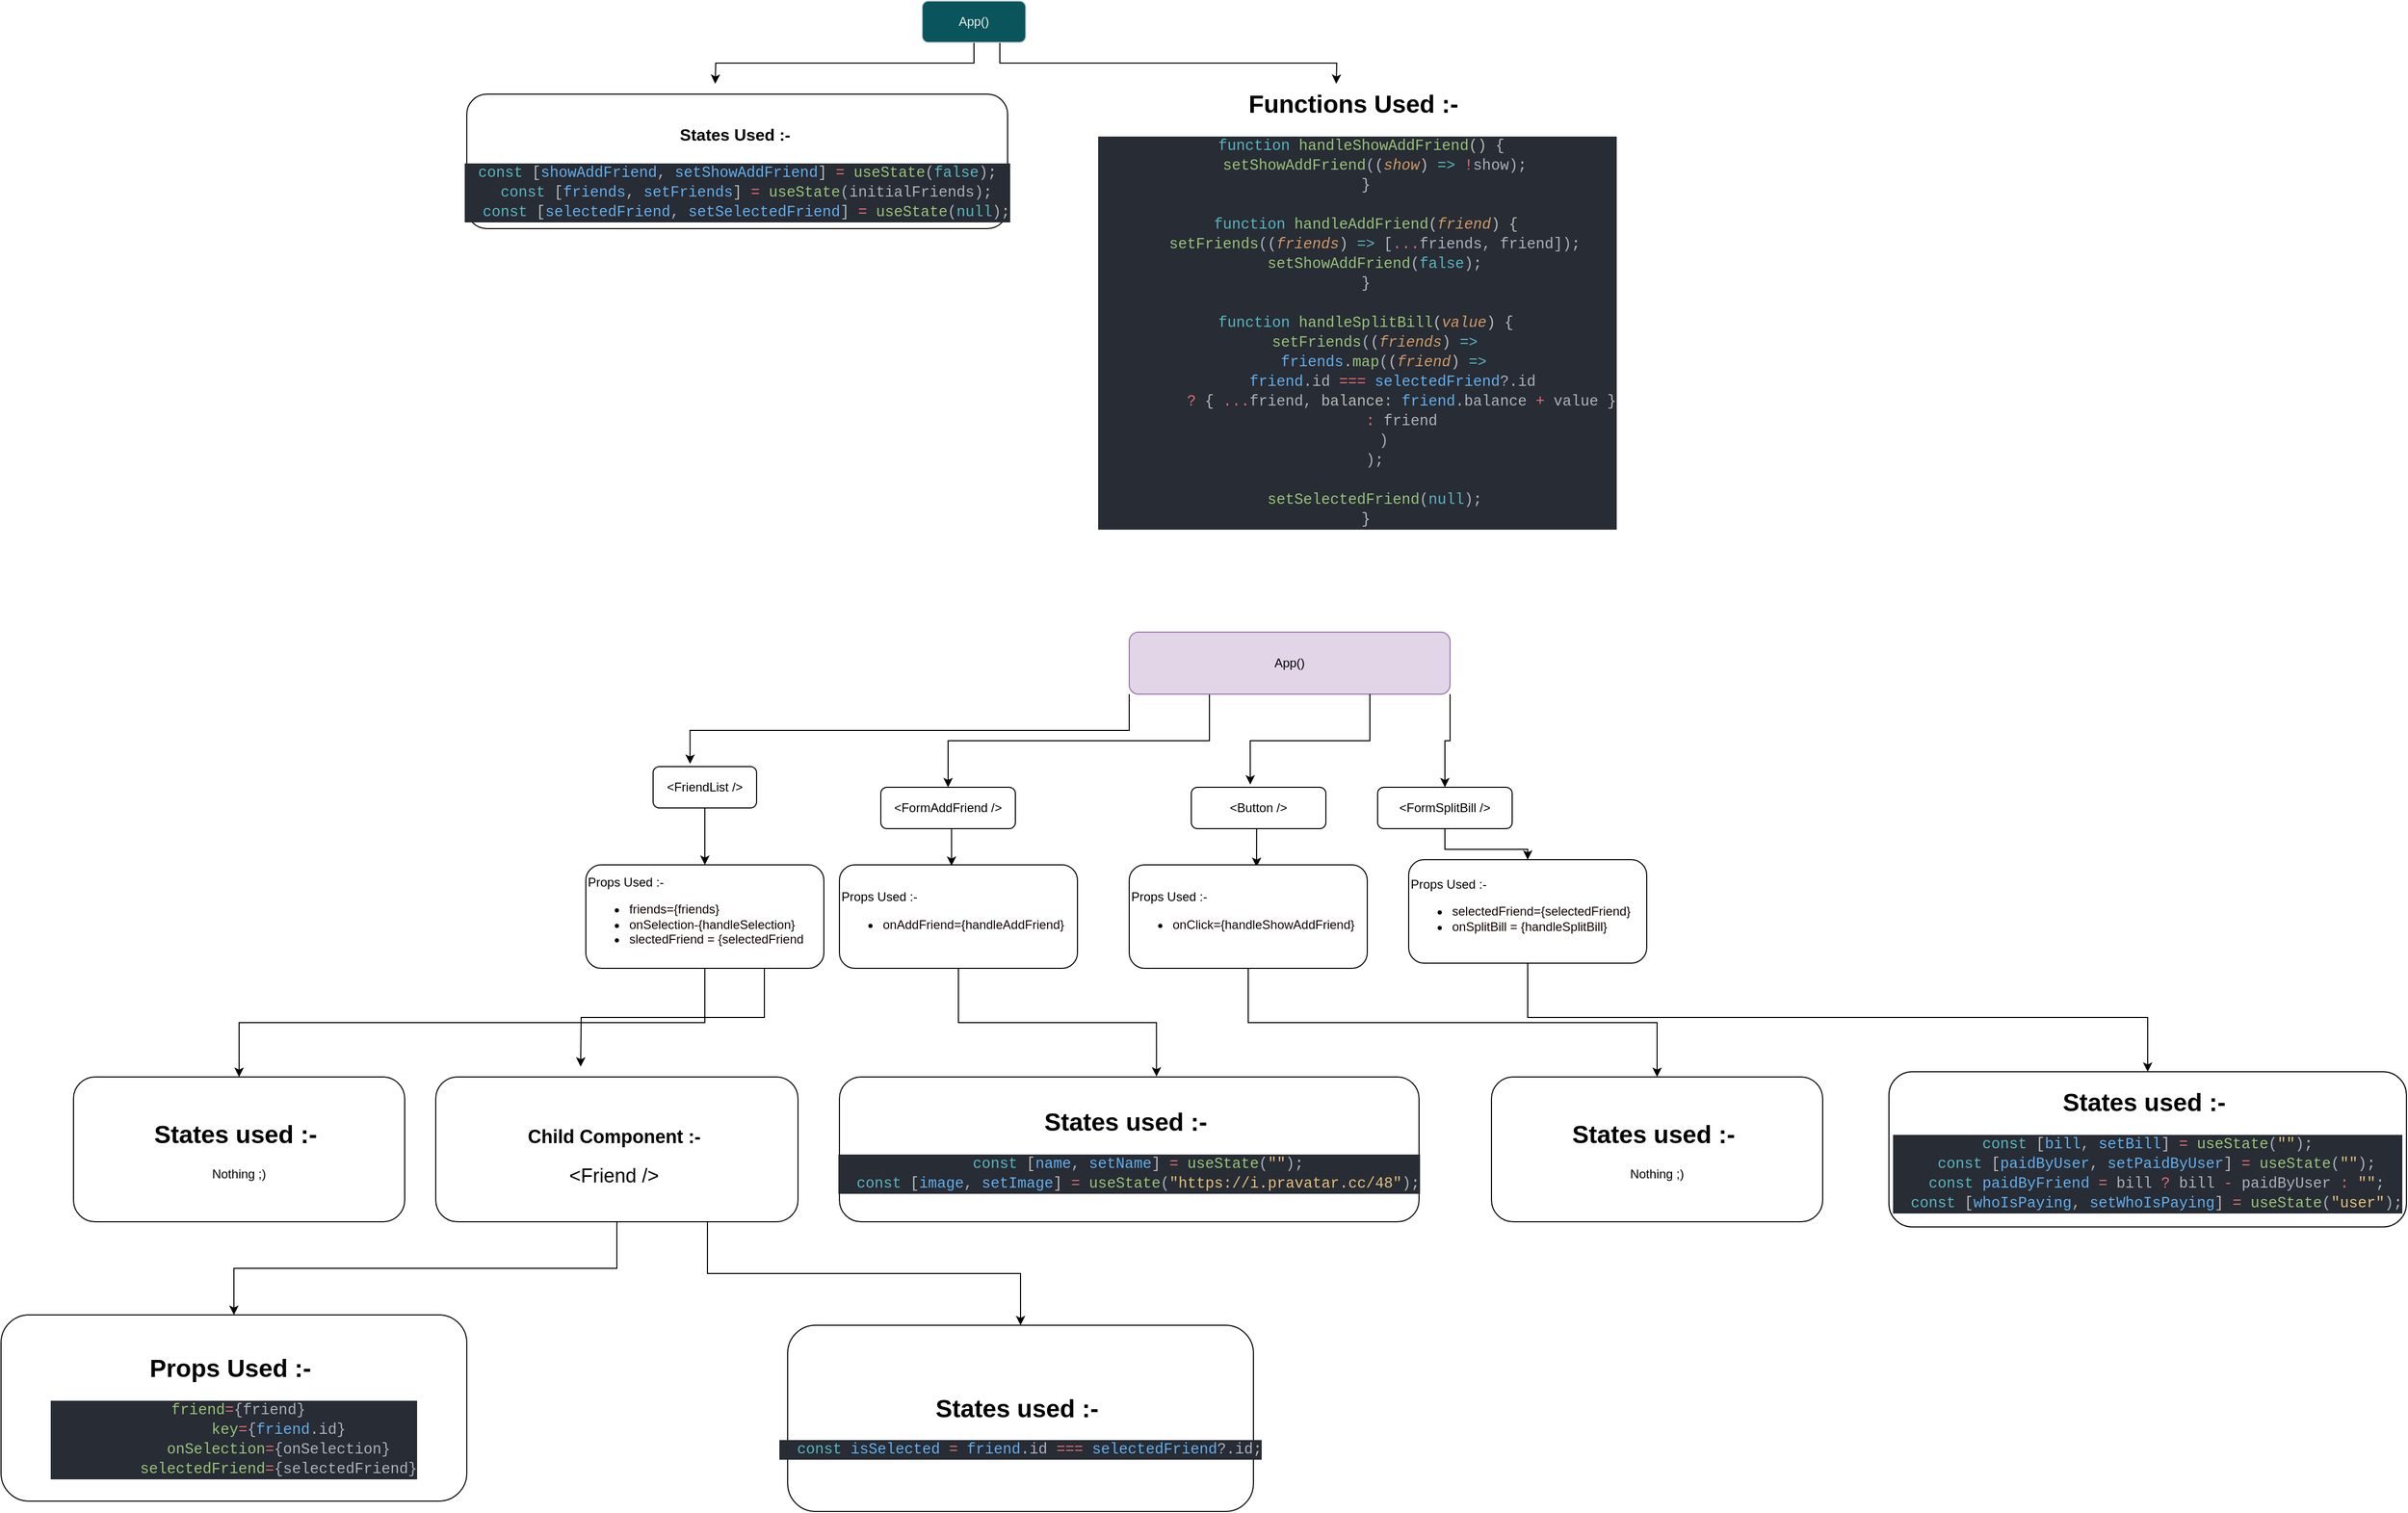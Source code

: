 <mxfile version="24.2.3" type="github">
  <diagram id="C5RBs43oDa-KdzZeNtuy" name="Page-1">
    <mxGraphModel dx="3073" dy="2503" grid="1" gridSize="10" guides="1" tooltips="1" connect="1" arrows="1" fold="1" page="1" pageScale="1" pageWidth="827" pageHeight="1169" background="none" math="0" shadow="0">
      <root>
        <mxCell id="WIyWlLk6GJQsqaUBKTNV-0" />
        <mxCell id="WIyWlLk6GJQsqaUBKTNV-1" parent="WIyWlLk6GJQsqaUBKTNV-0" />
        <mxCell id="xIwj9q6JZ-F3hwhgHABG-7" style="edgeStyle=orthogonalEdgeStyle;rounded=0;orthogonalLoop=1;jettySize=auto;html=1;exitX=0.5;exitY=1;exitDx=0;exitDy=0;" edge="1" parent="WIyWlLk6GJQsqaUBKTNV-1" source="WIyWlLk6GJQsqaUBKTNV-3">
          <mxGeometry relative="1" as="geometry">
            <mxPoint x="20.0" y="-270.0" as="targetPoint" />
          </mxGeometry>
        </mxCell>
        <mxCell id="xIwj9q6JZ-F3hwhgHABG-8" style="edgeStyle=orthogonalEdgeStyle;rounded=0;orthogonalLoop=1;jettySize=auto;html=1;exitX=0.75;exitY=1;exitDx=0;exitDy=0;" edge="1" parent="WIyWlLk6GJQsqaUBKTNV-1" source="WIyWlLk6GJQsqaUBKTNV-3">
          <mxGeometry relative="1" as="geometry">
            <mxPoint x="620" y="-270.0" as="targetPoint" />
          </mxGeometry>
        </mxCell>
        <mxCell id="WIyWlLk6GJQsqaUBKTNV-3" value="App()" style="rounded=1;whiteSpace=wrap;html=1;fontSize=12;glass=0;strokeWidth=1;shadow=0;labelBackgroundColor=none;fillColor=#09555B;strokeColor=#BAC8D3;fontColor=#EEEEEE;" parent="WIyWlLk6GJQsqaUBKTNV-1" vertex="1">
          <mxGeometry x="220" y="-350" width="100" height="40" as="geometry" />
        </mxCell>
        <mxCell id="xIwj9q6JZ-F3hwhgHABG-2" value="" style="edgeStyle=orthogonalEdgeStyle;rounded=0;orthogonalLoop=1;jettySize=auto;html=1;" edge="1" parent="WIyWlLk6GJQsqaUBKTNV-1" source="HDo8_8Wthwif_60VlXAR-14" target="xIwj9q6JZ-F3hwhgHABG-1">
          <mxGeometry relative="1" as="geometry" />
        </mxCell>
        <mxCell id="HDo8_8Wthwif_60VlXAR-14" value="&amp;lt;FriendList /&amp;gt;" style="rounded=1;whiteSpace=wrap;html=1;" vertex="1" parent="WIyWlLk6GJQsqaUBKTNV-1">
          <mxGeometry x="-40" y="390" width="100" height="40" as="geometry" />
        </mxCell>
        <mxCell id="HDo8_8Wthwif_60VlXAR-15" value="&amp;lt;FormAddFriend /&amp;gt;" style="rounded=1;whiteSpace=wrap;html=1;" vertex="1" parent="WIyWlLk6GJQsqaUBKTNV-1">
          <mxGeometry x="180" y="410" width="130" height="40" as="geometry" />
        </mxCell>
        <mxCell id="xIwj9q6JZ-F3hwhgHABG-14" style="edgeStyle=orthogonalEdgeStyle;rounded=0;orthogonalLoop=1;jettySize=auto;html=1;exitX=0.5;exitY=1;exitDx=0;exitDy=0;entryX=0.535;entryY=0.02;entryDx=0;entryDy=0;entryPerimeter=0;" edge="1" parent="WIyWlLk6GJQsqaUBKTNV-1" source="HDo8_8Wthwif_60VlXAR-16" target="xIwj9q6JZ-F3hwhgHABG-12">
          <mxGeometry relative="1" as="geometry">
            <mxPoint x="664.471" y="470" as="targetPoint" />
          </mxGeometry>
        </mxCell>
        <mxCell id="HDo8_8Wthwif_60VlXAR-16" value="&amp;lt;Button /&amp;gt;" style="rounded=1;whiteSpace=wrap;html=1;" vertex="1" parent="WIyWlLk6GJQsqaUBKTNV-1">
          <mxGeometry x="480" y="410" width="130" height="40" as="geometry" />
        </mxCell>
        <mxCell id="xIwj9q6JZ-F3hwhgHABG-16" value="" style="edgeStyle=orthogonalEdgeStyle;rounded=0;orthogonalLoop=1;jettySize=auto;html=1;" edge="1" parent="WIyWlLk6GJQsqaUBKTNV-1" source="xIwj9q6JZ-F3hwhgHABG-0" target="xIwj9q6JZ-F3hwhgHABG-15">
          <mxGeometry relative="1" as="geometry" />
        </mxCell>
        <mxCell id="xIwj9q6JZ-F3hwhgHABG-0" value="&amp;lt;FormSplitBill /&amp;gt;" style="rounded=1;whiteSpace=wrap;html=1;" vertex="1" parent="WIyWlLk6GJQsqaUBKTNV-1">
          <mxGeometry x="660" y="410" width="130" height="40" as="geometry" />
        </mxCell>
        <mxCell id="xIwj9q6JZ-F3hwhgHABG-29" style="edgeStyle=orthogonalEdgeStyle;rounded=0;orthogonalLoop=1;jettySize=auto;html=1;exitX=0.5;exitY=1;exitDx=0;exitDy=0;entryX=0.5;entryY=0;entryDx=0;entryDy=0;" edge="1" parent="WIyWlLk6GJQsqaUBKTNV-1" source="xIwj9q6JZ-F3hwhgHABG-1" target="xIwj9q6JZ-F3hwhgHABG-36">
          <mxGeometry relative="1" as="geometry">
            <mxPoint x="-350" y="630" as="targetPoint" />
          </mxGeometry>
        </mxCell>
        <mxCell id="xIwj9q6JZ-F3hwhgHABG-31" style="edgeStyle=orthogonalEdgeStyle;rounded=0;orthogonalLoop=1;jettySize=auto;html=1;exitX=0.75;exitY=1;exitDx=0;exitDy=0;" edge="1" parent="WIyWlLk6GJQsqaUBKTNV-1" source="xIwj9q6JZ-F3hwhgHABG-1">
          <mxGeometry relative="1" as="geometry">
            <mxPoint x="-110" y="680" as="targetPoint" />
          </mxGeometry>
        </mxCell>
        <mxCell id="xIwj9q6JZ-F3hwhgHABG-1" value="Props Used :-&amp;nbsp;&lt;div&gt;&lt;ul&gt;&lt;li&gt;&lt;div&gt;&lt;font color=&quot;#140505&quot;&gt;friends={friends}&lt;/font&gt;&lt;/div&gt;&lt;/li&gt;&lt;li&gt;&lt;div&gt;&lt;font color=&quot;#140505&quot;&gt;onSelection-{handleSelection}&lt;/font&gt;&lt;/div&gt;&lt;/li&gt;&lt;li&gt;&lt;div&gt;&lt;font color=&quot;#140505&quot;&gt;slectedFriend = {selectedFriend&lt;/font&gt;&lt;/div&gt;&lt;/li&gt;&lt;/ul&gt;&lt;/div&gt;" style="whiteSpace=wrap;html=1;rounded=1;align=left;" vertex="1" parent="WIyWlLk6GJQsqaUBKTNV-1">
          <mxGeometry x="-105" y="485" width="230" height="100" as="geometry" />
        </mxCell>
        <mxCell id="xIwj9q6JZ-F3hwhgHABG-4" value="&lt;h1&gt;&lt;/h1&gt;&lt;h1&gt;&lt;span style=&quot;font-size: 16px;&quot;&gt;States Used :-&amp;nbsp;&lt;/span&gt;&lt;/h1&gt;&lt;div&gt;&lt;div style=&quot;color: #bbbbbb;background-color: #282c34;font-family: Consolas, &#39;Courier New&#39;, monospace;font-weight: normal;font-size: 14.4px;line-height: 19px;white-space: pre;&quot;&gt;&lt;div&gt;&lt;span style=&quot;color: #56b6c2;&quot;&gt;const&lt;/span&gt; [&lt;span style=&quot;color: #61afef;&quot;&gt;showAddFriend&lt;/span&gt;&lt;span style=&quot;color: #abb2bf;&quot;&gt;,&lt;/span&gt; &lt;span style=&quot;color: #61afef;&quot;&gt;setShowAddFriend&lt;/span&gt;] &lt;span style=&quot;color: #e06c75;&quot;&gt;=&lt;/span&gt; &lt;span style=&quot;color: #98c379;&quot;&gt;useState&lt;/span&gt;&lt;span style=&quot;color: #abb2bf;&quot;&gt;(&lt;/span&gt;&lt;span style=&quot;color: #56b6c2;&quot;&gt;false&lt;/span&gt;&lt;span style=&quot;color: #abb2bf;&quot;&gt;)&lt;/span&gt;;&lt;/div&gt;&lt;div&gt;&amp;nbsp; &lt;span style=&quot;color: #56b6c2;&quot;&gt;const&lt;/span&gt; [&lt;span style=&quot;color: #61afef;&quot;&gt;friends&lt;/span&gt;&lt;span style=&quot;color: #abb2bf;&quot;&gt;,&lt;/span&gt; &lt;span style=&quot;color: #61afef;&quot;&gt;setFriends&lt;/span&gt;] &lt;span style=&quot;color: #e06c75;&quot;&gt;=&lt;/span&gt; &lt;span style=&quot;color: #98c379;&quot;&gt;useState&lt;/span&gt;&lt;span style=&quot;color: #abb2bf;&quot;&gt;(initialFriends)&lt;/span&gt;;&lt;/div&gt;&lt;div&gt;&amp;nbsp; &lt;span style=&quot;color: #56b6c2;&quot;&gt;const&lt;/span&gt; [&lt;span style=&quot;color: #61afef;&quot;&gt;selectedFriend&lt;/span&gt;&lt;span style=&quot;color: #abb2bf;&quot;&gt;,&lt;/span&gt; &lt;span style=&quot;color: #61afef;&quot;&gt;setSelectedFriend&lt;/span&gt;] &lt;span style=&quot;color: #e06c75;&quot;&gt;=&lt;/span&gt; &lt;span style=&quot;color: #98c379;&quot;&gt;useState&lt;/span&gt;&lt;span style=&quot;color: #abb2bf;&quot;&gt;(&lt;/span&gt;&lt;span style=&quot;color: #56b6c2;&quot;&gt;null&lt;/span&gt;&lt;span style=&quot;color: #abb2bf;&quot;&gt;)&lt;/span&gt;;&lt;/div&gt;&lt;/div&gt;&lt;/div&gt;" style="rounded=1;whiteSpace=wrap;html=1;" vertex="1" parent="WIyWlLk6GJQsqaUBKTNV-1">
          <mxGeometry x="-220" y="-260" width="522.5" height="130" as="geometry" />
        </mxCell>
        <mxCell id="xIwj9q6JZ-F3hwhgHABG-9" value="&lt;h1&gt;Functions Used :-&amp;nbsp;&lt;/h1&gt;&lt;div&gt;&lt;div style=&quot;color: rgb(187, 187, 187); background-color: rgb(40, 44, 52); font-family: Consolas, &amp;quot;Courier New&amp;quot;, monospace; font-size: 14.4px; line-height: 19px; white-space: pre;&quot;&gt;&lt;div&gt;&amp;nbsp;&lt;span style=&quot;color: #56b6c2;&quot;&gt;function&lt;/span&gt; &lt;span style=&quot;color: #98c379;&quot;&gt;handleShowAddFriend&lt;/span&gt;() {&lt;/div&gt;&lt;div&gt;&amp;nbsp; &amp;nbsp; &lt;span style=&quot;color: #98c379;&quot;&gt;setShowAddFriend&lt;/span&gt;&lt;span style=&quot;color: #abb2bf;&quot;&gt;(&lt;/span&gt;(&lt;span style=&quot;color: #d19a66;font-style: italic;&quot;&gt;show&lt;/span&gt;) &lt;span style=&quot;color: #56b6c2;&quot;&gt;=&amp;gt;&lt;/span&gt; &lt;span style=&quot;color: #e06c75;&quot;&gt;!&lt;/span&gt;&lt;span style=&quot;color: #abb2bf;&quot;&gt;show)&lt;/span&gt;;&lt;/div&gt;&lt;div&gt;&amp;nbsp; }&lt;/div&gt;&lt;br&gt;&lt;div&gt;&amp;nbsp; &lt;span style=&quot;color: #56b6c2;&quot;&gt;function&lt;/span&gt; &lt;span style=&quot;color: #98c379;&quot;&gt;handleAddFriend&lt;/span&gt;(&lt;span style=&quot;color: #d19a66;font-style: italic;&quot;&gt;friend&lt;/span&gt;) {&lt;/div&gt;&lt;div&gt;&amp;nbsp; &amp;nbsp; &lt;span style=&quot;color: #98c379;&quot;&gt;setFriends&lt;/span&gt;&lt;span style=&quot;color: #abb2bf;&quot;&gt;(&lt;/span&gt;(&lt;span style=&quot;color: #d19a66;font-style: italic;&quot;&gt;friends&lt;/span&gt;) &lt;span style=&quot;color: #56b6c2;&quot;&gt;=&amp;gt;&lt;/span&gt; &lt;span style=&quot;color: #abb2bf;&quot;&gt;[&lt;/span&gt;&lt;span style=&quot;color: #e06c75;&quot;&gt;...&lt;/span&gt;&lt;span style=&quot;color: #abb2bf;&quot;&gt;friends,&lt;/span&gt; &lt;span style=&quot;color: #abb2bf;&quot;&gt;friend])&lt;/span&gt;;&lt;/div&gt;&lt;div&gt;&amp;nbsp; &amp;nbsp; &lt;span style=&quot;color: #98c379;&quot;&gt;setShowAddFriend&lt;/span&gt;&lt;span style=&quot;color: #abb2bf;&quot;&gt;(&lt;/span&gt;&lt;span style=&quot;color: #56b6c2;&quot;&gt;false&lt;/span&gt;&lt;span style=&quot;color: #abb2bf;&quot;&gt;)&lt;/span&gt;;&lt;/div&gt;&lt;div&gt;&amp;nbsp; }&lt;/div&gt;&lt;br&gt;&lt;div&gt;&amp;nbsp; &lt;span style=&quot;color: #56b6c2;&quot;&gt;function&lt;/span&gt; &lt;span style=&quot;color: #98c379;&quot;&gt;handleSplitBill&lt;/span&gt;(&lt;span style=&quot;color: #d19a66;font-style: italic;&quot;&gt;value&lt;/span&gt;) {&lt;/div&gt;&lt;div&gt;&amp;nbsp; &amp;nbsp; &lt;span style=&quot;color: #98c379;&quot;&gt;setFriends&lt;/span&gt;&lt;span style=&quot;color: #abb2bf;&quot;&gt;(&lt;/span&gt;(&lt;span style=&quot;color: #d19a66;font-style: italic;&quot;&gt;friends&lt;/span&gt;) &lt;span style=&quot;color: #56b6c2;&quot;&gt;=&amp;gt;&lt;/span&gt;&lt;/div&gt;&lt;div&gt;&amp;nbsp; &amp;nbsp; &amp;nbsp; &lt;span style=&quot;color: #61afef;&quot;&gt;friends&lt;/span&gt;&lt;span style=&quot;color: #abb2bf;&quot;&gt;.&lt;/span&gt;&lt;span style=&quot;color: #98c379;&quot;&gt;map&lt;/span&gt;&lt;span style=&quot;color: #abb2bf;&quot;&gt;(&lt;/span&gt;(&lt;span style=&quot;color: #d19a66;font-style: italic;&quot;&gt;friend&lt;/span&gt;) &lt;span style=&quot;color: #56b6c2;&quot;&gt;=&amp;gt;&lt;/span&gt;&lt;/div&gt;&lt;div&gt;&amp;nbsp; &amp;nbsp; &amp;nbsp; &amp;nbsp; &lt;span style=&quot;color: #61afef;&quot;&gt;friend&lt;/span&gt;&lt;span style=&quot;color: #abb2bf;&quot;&gt;.id&lt;/span&gt; &lt;span style=&quot;color: #e06c75;&quot;&gt;===&lt;/span&gt; &lt;span style=&quot;color: #61afef;&quot;&gt;selectedFriend&lt;/span&gt;&lt;span style=&quot;color: #abb2bf;&quot;&gt;?.id&lt;/span&gt;&lt;/div&gt;&lt;div&gt;&amp;nbsp; &amp;nbsp; &amp;nbsp; &amp;nbsp; &amp;nbsp; &lt;span style=&quot;color: #e06c75;&quot;&gt;?&lt;/span&gt; { &lt;span style=&quot;color: #e06c75;&quot;&gt;...&lt;/span&gt;&lt;span style=&quot;color: #abb2bf;&quot;&gt;friend,&lt;/span&gt; balance&lt;span style=&quot;color: #abb2bf;&quot;&gt;:&lt;/span&gt; &lt;span style=&quot;color: #61afef;&quot;&gt;friend&lt;/span&gt;&lt;span style=&quot;color: #abb2bf;&quot;&gt;.balance&lt;/span&gt; &lt;span style=&quot;color: #e06c75;&quot;&gt;+&lt;/span&gt; &lt;span style=&quot;color: #abb2bf;&quot;&gt;value&lt;/span&gt; }&lt;/div&gt;&lt;div&gt;&amp;nbsp; &amp;nbsp; &amp;nbsp; &amp;nbsp; &amp;nbsp; &lt;span style=&quot;color: #e06c75;&quot;&gt;:&lt;/span&gt; &lt;span style=&quot;color: #abb2bf;&quot;&gt;friend&lt;/span&gt;&lt;/div&gt;&lt;div&gt;&amp;nbsp; &amp;nbsp; &amp;nbsp; &lt;span style=&quot;color: #abb2bf;&quot;&gt;)&lt;/span&gt;&lt;/div&gt;&lt;div&gt;&amp;nbsp; &amp;nbsp; &lt;span style=&quot;color: #abb2bf;&quot;&gt;)&lt;/span&gt;;&lt;/div&gt;&lt;br&gt;&lt;div&gt;&amp;nbsp; &amp;nbsp; &lt;span style=&quot;color: #98c379;&quot;&gt;setSelectedFriend&lt;/span&gt;&lt;span style=&quot;color: #abb2bf;&quot;&gt;(&lt;/span&gt;&lt;span style=&quot;color: #56b6c2;&quot;&gt;null&lt;/span&gt;&lt;span style=&quot;color: #abb2bf;&quot;&gt;)&lt;/span&gt;;&lt;/div&gt;&lt;div&gt;&amp;nbsp; }&lt;/div&gt;&lt;/div&gt;&lt;/div&gt;" style="rounded=1;whiteSpace=wrap;html=1;" vertex="1" parent="WIyWlLk6GJQsqaUBKTNV-1">
          <mxGeometry x="410" y="-120" width="460" height="120" as="geometry" />
        </mxCell>
        <mxCell id="xIwj9q6JZ-F3hwhgHABG-11" value="Props Used :-&amp;nbsp;&lt;div&gt;&lt;ul&gt;&lt;li&gt;&lt;font color=&quot;#140505&quot;&gt;onAddFriend={handleAddFriend}&lt;/font&gt;&lt;/li&gt;&lt;/ul&gt;&lt;/div&gt;" style="whiteSpace=wrap;html=1;rounded=1;align=left;" vertex="1" parent="WIyWlLk6GJQsqaUBKTNV-1">
          <mxGeometry x="140" y="485" width="230" height="100" as="geometry" />
        </mxCell>
        <mxCell id="xIwj9q6JZ-F3hwhgHABG-40" style="edgeStyle=orthogonalEdgeStyle;rounded=0;orthogonalLoop=1;jettySize=auto;html=1;exitX=0.5;exitY=1;exitDx=0;exitDy=0;entryX=0.5;entryY=0;entryDx=0;entryDy=0;" edge="1" parent="WIyWlLk6GJQsqaUBKTNV-1" source="xIwj9q6JZ-F3hwhgHABG-12" target="xIwj9q6JZ-F3hwhgHABG-39">
          <mxGeometry relative="1" as="geometry" />
        </mxCell>
        <mxCell id="xIwj9q6JZ-F3hwhgHABG-12" value="Props Used :-&amp;nbsp;&lt;div&gt;&lt;ul&gt;&lt;li&gt;&lt;font color=&quot;#140505&quot;&gt;onClick={handleShowAddFriend}&lt;/font&gt;&lt;/li&gt;&lt;/ul&gt;&lt;/div&gt;" style="whiteSpace=wrap;html=1;rounded=1;align=left;" vertex="1" parent="WIyWlLk6GJQsqaUBKTNV-1">
          <mxGeometry x="420" y="485" width="230" height="100" as="geometry" />
        </mxCell>
        <mxCell id="xIwj9q6JZ-F3hwhgHABG-42" style="edgeStyle=orthogonalEdgeStyle;rounded=0;orthogonalLoop=1;jettySize=auto;html=1;exitX=0.5;exitY=1;exitDx=0;exitDy=0;entryX=0.5;entryY=0;entryDx=0;entryDy=0;" edge="1" parent="WIyWlLk6GJQsqaUBKTNV-1" source="xIwj9q6JZ-F3hwhgHABG-15" target="xIwj9q6JZ-F3hwhgHABG-41">
          <mxGeometry relative="1" as="geometry" />
        </mxCell>
        <mxCell id="xIwj9q6JZ-F3hwhgHABG-15" value="Props Used :-&amp;nbsp;&lt;div&gt;&lt;ul&gt;&lt;li&gt;&lt;font color=&quot;#140505&quot;&gt;selectedFriend={selectedFriend}&lt;/font&gt;&lt;/li&gt;&lt;li&gt;&lt;font color=&quot;#140505&quot;&gt;onSplitBill = {handleSplitBill}&lt;/font&gt;&lt;/li&gt;&lt;/ul&gt;&lt;/div&gt;" style="whiteSpace=wrap;html=1;rounded=1;align=left;" vertex="1" parent="WIyWlLk6GJQsqaUBKTNV-1">
          <mxGeometry x="690" y="480" width="230" height="100" as="geometry" />
        </mxCell>
        <mxCell id="xIwj9q6JZ-F3hwhgHABG-22" style="edgeStyle=orthogonalEdgeStyle;rounded=0;orthogonalLoop=1;jettySize=auto;html=1;exitX=0;exitY=1;exitDx=0;exitDy=0;entryX=0.357;entryY=-0.067;entryDx=0;entryDy=0;entryPerimeter=0;" edge="1" parent="WIyWlLk6GJQsqaUBKTNV-1" source="xIwj9q6JZ-F3hwhgHABG-17" target="HDo8_8Wthwif_60VlXAR-14">
          <mxGeometry relative="1" as="geometry">
            <mxPoint x="80" y="360" as="targetPoint" />
          </mxGeometry>
        </mxCell>
        <mxCell id="xIwj9q6JZ-F3hwhgHABG-23" style="edgeStyle=orthogonalEdgeStyle;rounded=0;orthogonalLoop=1;jettySize=auto;html=1;exitX=0.25;exitY=1;exitDx=0;exitDy=0;entryX=0.5;entryY=0;entryDx=0;entryDy=0;" edge="1" parent="WIyWlLk6GJQsqaUBKTNV-1" source="xIwj9q6JZ-F3hwhgHABG-17" target="HDo8_8Wthwif_60VlXAR-15">
          <mxGeometry relative="1" as="geometry" />
        </mxCell>
        <mxCell id="xIwj9q6JZ-F3hwhgHABG-26" style="edgeStyle=orthogonalEdgeStyle;rounded=0;orthogonalLoop=1;jettySize=auto;html=1;exitX=1;exitY=1;exitDx=0;exitDy=0;entryX=0.5;entryY=0;entryDx=0;entryDy=0;" edge="1" parent="WIyWlLk6GJQsqaUBKTNV-1" source="xIwj9q6JZ-F3hwhgHABG-17" target="xIwj9q6JZ-F3hwhgHABG-0">
          <mxGeometry relative="1" as="geometry" />
        </mxCell>
        <mxCell id="xIwj9q6JZ-F3hwhgHABG-17" value="App()" style="rounded=1;whiteSpace=wrap;html=1;fillColor=#e1d5e7;strokeColor=#9673a6;" vertex="1" parent="WIyWlLk6GJQsqaUBKTNV-1">
          <mxGeometry x="420" y="260" width="310" height="60" as="geometry" />
        </mxCell>
        <mxCell id="xIwj9q6JZ-F3hwhgHABG-25" style="edgeStyle=orthogonalEdgeStyle;rounded=0;orthogonalLoop=1;jettySize=auto;html=1;exitX=0.75;exitY=1;exitDx=0;exitDy=0;entryX=0.438;entryY=-0.067;entryDx=0;entryDy=0;entryPerimeter=0;" edge="1" parent="WIyWlLk6GJQsqaUBKTNV-1" source="xIwj9q6JZ-F3hwhgHABG-17" target="HDo8_8Wthwif_60VlXAR-16">
          <mxGeometry relative="1" as="geometry" />
        </mxCell>
        <mxCell id="xIwj9q6JZ-F3hwhgHABG-27" style="edgeStyle=orthogonalEdgeStyle;rounded=0;orthogonalLoop=1;jettySize=auto;html=1;exitX=0.5;exitY=1;exitDx=0;exitDy=0;entryX=0.471;entryY=0.009;entryDx=0;entryDy=0;entryPerimeter=0;" edge="1" parent="WIyWlLk6GJQsqaUBKTNV-1" source="HDo8_8Wthwif_60VlXAR-15" target="xIwj9q6JZ-F3hwhgHABG-11">
          <mxGeometry relative="1" as="geometry" />
        </mxCell>
        <mxCell id="xIwj9q6JZ-F3hwhgHABG-46" style="edgeStyle=orthogonalEdgeStyle;rounded=0;orthogonalLoop=1;jettySize=auto;html=1;exitX=0.5;exitY=1;exitDx=0;exitDy=0;entryX=0.5;entryY=0;entryDx=0;entryDy=0;" edge="1" parent="WIyWlLk6GJQsqaUBKTNV-1" source="xIwj9q6JZ-F3hwhgHABG-32" target="xIwj9q6JZ-F3hwhgHABG-43">
          <mxGeometry relative="1" as="geometry" />
        </mxCell>
        <mxCell id="xIwj9q6JZ-F3hwhgHABG-48" style="edgeStyle=orthogonalEdgeStyle;rounded=0;orthogonalLoop=1;jettySize=auto;html=1;exitX=0.75;exitY=1;exitDx=0;exitDy=0;entryX=0.5;entryY=0;entryDx=0;entryDy=0;" edge="1" parent="WIyWlLk6GJQsqaUBKTNV-1" source="xIwj9q6JZ-F3hwhgHABG-32" target="xIwj9q6JZ-F3hwhgHABG-47">
          <mxGeometry relative="1" as="geometry" />
        </mxCell>
        <mxCell id="xIwj9q6JZ-F3hwhgHABG-32" value="&lt;h2&gt;Child Component :-&amp;nbsp;&lt;/h2&gt;&lt;div&gt;&lt;font style=&quot;font-size: 19px;&quot;&gt;&amp;lt;Friend /&amp;gt;&amp;nbsp;&lt;/font&gt;&lt;/div&gt;" style="rounded=1;whiteSpace=wrap;html=1;" vertex="1" parent="WIyWlLk6GJQsqaUBKTNV-1">
          <mxGeometry x="-250" y="690" width="350" height="140" as="geometry" />
        </mxCell>
        <mxCell id="xIwj9q6JZ-F3hwhgHABG-36" value="&lt;h1&gt;States used :-&amp;nbsp;&lt;/h1&gt;&lt;div&gt;Nothing ;)&lt;/div&gt;&lt;div&gt;&lt;br&gt;&lt;/div&gt;" style="rounded=1;whiteSpace=wrap;html=1;" vertex="1" parent="WIyWlLk6GJQsqaUBKTNV-1">
          <mxGeometry x="-600" y="690" width="320" height="140" as="geometry" />
        </mxCell>
        <mxCell id="xIwj9q6JZ-F3hwhgHABG-37" value="&lt;h1&gt;States used :-&amp;nbsp;&lt;/h1&gt;&lt;div&gt;&lt;div style=&quot;color: rgb(187, 187, 187); background-color: rgb(40, 44, 52); font-family: Consolas, &amp;quot;Courier New&amp;quot;, monospace; font-size: 14.4px; line-height: 19px; white-space: pre;&quot;&gt;&lt;div&gt;&amp;nbsp; &lt;span style=&quot;color: #56b6c2;&quot;&gt;const&lt;/span&gt; [&lt;span style=&quot;color: #61afef;&quot;&gt;name&lt;/span&gt;&lt;span style=&quot;color: #abb2bf;&quot;&gt;,&lt;/span&gt; &lt;span style=&quot;color: #61afef;&quot;&gt;setName&lt;/span&gt;] &lt;span style=&quot;color: #e06c75;&quot;&gt;=&lt;/span&gt; &lt;span style=&quot;color: #98c379;&quot;&gt;useState&lt;/span&gt;&lt;span style=&quot;color: #abb2bf;&quot;&gt;(&lt;/span&gt;&lt;span style=&quot;color: #e5c07b;&quot;&gt;&quot;&quot;&lt;/span&gt;&lt;span style=&quot;color: #abb2bf;&quot;&gt;)&lt;/span&gt;;&lt;/div&gt;&lt;div&gt;&amp;nbsp; &lt;span style=&quot;color: #56b6c2;&quot;&gt;const&lt;/span&gt; [&lt;span style=&quot;color: #61afef;&quot;&gt;image&lt;/span&gt;&lt;span style=&quot;color: #abb2bf;&quot;&gt;,&lt;/span&gt; &lt;span style=&quot;color: #61afef;&quot;&gt;setImage&lt;/span&gt;] &lt;span style=&quot;color: #e06c75;&quot;&gt;=&lt;/span&gt; &lt;span style=&quot;color: #98c379;&quot;&gt;useState&lt;/span&gt;&lt;span style=&quot;color: #abb2bf;&quot;&gt;(&lt;/span&gt;&lt;span style=&quot;color: #e5c07b;&quot;&gt;&quot;https://i.pravatar.cc/48&quot;&lt;/span&gt;&lt;span style=&quot;color: #abb2bf;&quot;&gt;)&lt;/span&gt;;&lt;/div&gt;&lt;/div&gt;&lt;/div&gt;&lt;div&gt;&lt;br&gt;&lt;/div&gt;" style="rounded=1;whiteSpace=wrap;html=1;" vertex="1" parent="WIyWlLk6GJQsqaUBKTNV-1">
          <mxGeometry x="140" y="690" width="560" height="140" as="geometry" />
        </mxCell>
        <mxCell id="xIwj9q6JZ-F3hwhgHABG-38" style="edgeStyle=orthogonalEdgeStyle;rounded=0;orthogonalLoop=1;jettySize=auto;html=1;exitX=0.5;exitY=1;exitDx=0;exitDy=0;entryX=0.547;entryY=-0.003;entryDx=0;entryDy=0;entryPerimeter=0;" edge="1" parent="WIyWlLk6GJQsqaUBKTNV-1" source="xIwj9q6JZ-F3hwhgHABG-11" target="xIwj9q6JZ-F3hwhgHABG-37">
          <mxGeometry relative="1" as="geometry" />
        </mxCell>
        <mxCell id="xIwj9q6JZ-F3hwhgHABG-39" value="&lt;h1&gt;States used :-&amp;nbsp;&lt;/h1&gt;&lt;div&gt;Nothing ;)&lt;/div&gt;&lt;div&gt;&lt;br&gt;&lt;/div&gt;" style="rounded=1;whiteSpace=wrap;html=1;" vertex="1" parent="WIyWlLk6GJQsqaUBKTNV-1">
          <mxGeometry x="770" y="690" width="320" height="140" as="geometry" />
        </mxCell>
        <mxCell id="xIwj9q6JZ-F3hwhgHABG-41" value="&lt;h1&gt;States used :-&amp;nbsp;&lt;/h1&gt;&lt;div&gt;&lt;div style=&quot;color: rgb(187, 187, 187); background-color: rgb(40, 44, 52); font-family: Consolas, &amp;quot;Courier New&amp;quot;, monospace; font-size: 14.4px; line-height: 19px; white-space: pre;&quot;&gt;&lt;div&gt;&lt;span style=&quot;color: #56b6c2;&quot;&gt;const&lt;/span&gt; [&lt;span style=&quot;color: #61afef;&quot;&gt;bill&lt;/span&gt;&lt;span style=&quot;color: #abb2bf;&quot;&gt;,&lt;/span&gt; &lt;span style=&quot;color: #61afef;&quot;&gt;setBill&lt;/span&gt;] &lt;span style=&quot;color: #e06c75;&quot;&gt;=&lt;/span&gt; &lt;span style=&quot;color: #98c379;&quot;&gt;useState&lt;/span&gt;&lt;span style=&quot;color: #abb2bf;&quot;&gt;(&lt;/span&gt;&lt;span style=&quot;color: #e5c07b;&quot;&gt;&quot;&quot;&lt;/span&gt;&lt;span style=&quot;color: #abb2bf;&quot;&gt;)&lt;/span&gt;;&lt;/div&gt;&lt;div&gt;&amp;nbsp; &lt;span style=&quot;color: #56b6c2;&quot;&gt;const&lt;/span&gt; [&lt;span style=&quot;color: #61afef;&quot;&gt;paidByUser&lt;/span&gt;&lt;span style=&quot;color: #abb2bf;&quot;&gt;,&lt;/span&gt; &lt;span style=&quot;color: #61afef;&quot;&gt;setPaidByUser&lt;/span&gt;] &lt;span style=&quot;color: #e06c75;&quot;&gt;=&lt;/span&gt; &lt;span style=&quot;color: #98c379;&quot;&gt;useState&lt;/span&gt;&lt;span style=&quot;color: #abb2bf;&quot;&gt;(&lt;/span&gt;&lt;span style=&quot;color: #e5c07b;&quot;&gt;&quot;&quot;&lt;/span&gt;&lt;span style=&quot;color: #abb2bf;&quot;&gt;)&lt;/span&gt;;&lt;/div&gt;&lt;div&gt;&amp;nbsp; &lt;span style=&quot;color: #56b6c2;&quot;&gt;const&lt;/span&gt; &lt;span style=&quot;color: #61afef;&quot;&gt;paidByFriend&lt;/span&gt; &lt;span style=&quot;color: #e06c75;&quot;&gt;=&lt;/span&gt; &lt;span style=&quot;color: #abb2bf;&quot;&gt;bill&lt;/span&gt; &lt;span style=&quot;color: #e06c75;&quot;&gt;?&lt;/span&gt; &lt;span style=&quot;color: #abb2bf;&quot;&gt;bill&lt;/span&gt; &lt;span style=&quot;color: #e06c75;&quot;&gt;-&lt;/span&gt; &lt;span style=&quot;color: #abb2bf;&quot;&gt;paidByUser&lt;/span&gt; &lt;span style=&quot;color: #e06c75;&quot;&gt;:&lt;/span&gt; &lt;span style=&quot;color: #e5c07b;&quot;&gt;&quot;&quot;&lt;/span&gt;;&lt;/div&gt;&lt;div&gt;&amp;nbsp; &lt;span style=&quot;color: #56b6c2;&quot;&gt;const&lt;/span&gt; [&lt;span style=&quot;color: #61afef;&quot;&gt;whoIsPaying&lt;/span&gt;&lt;span style=&quot;color: #abb2bf;&quot;&gt;,&lt;/span&gt; &lt;span style=&quot;color: #61afef;&quot;&gt;setWhoIsPaying&lt;/span&gt;] &lt;span style=&quot;color: #e06c75;&quot;&gt;=&lt;/span&gt; &lt;span style=&quot;color: #98c379;&quot;&gt;useState&lt;/span&gt;&lt;span style=&quot;color: #abb2bf;&quot;&gt;(&lt;/span&gt;&lt;span style=&quot;color: #e5c07b;&quot;&gt;&quot;user&quot;&lt;/span&gt;&lt;span style=&quot;color: #abb2bf;&quot;&gt;)&lt;/span&gt;;&lt;/div&gt;&lt;/div&gt;&lt;/div&gt;&lt;div&gt;&lt;br&gt;&lt;/div&gt;" style="rounded=1;whiteSpace=wrap;html=1;" vertex="1" parent="WIyWlLk6GJQsqaUBKTNV-1">
          <mxGeometry x="1154" y="685" width="500" height="150" as="geometry" />
        </mxCell>
        <mxCell id="xIwj9q6JZ-F3hwhgHABG-43" value="&lt;h1&gt;Props Used :-&amp;nbsp;&lt;/h1&gt;&lt;div&gt;&lt;div style=&quot;color: rgb(187, 187, 187); background-color: rgb(40, 44, 52); font-family: Consolas, &amp;quot;Courier New&amp;quot;, monospace; font-size: 14.4px; line-height: 19px; white-space: pre;&quot;&gt;&lt;div&gt;&amp;nbsp;&lt;span style=&quot;color: #98c379;&quot;&gt;friend&lt;/span&gt;&lt;span style=&quot;color: #e06c75;&quot;&gt;=&lt;/span&gt;&lt;span style=&quot;color: #abb2bf;&quot;&gt;{friend}&lt;/span&gt;&lt;/div&gt;&lt;div&gt;&amp;nbsp; &amp;nbsp; &amp;nbsp; &amp;nbsp; &amp;nbsp; &lt;span style=&quot;color: #98c379;&quot;&gt;key&lt;/span&gt;&lt;span style=&quot;color: #e06c75;&quot;&gt;=&lt;/span&gt;&lt;span style=&quot;color: #abb2bf;&quot;&gt;{&lt;/span&gt;&lt;span style=&quot;color: #61afef;&quot;&gt;friend&lt;/span&gt;&lt;span style=&quot;color: #abb2bf;&quot;&gt;.id}&lt;/span&gt;&lt;/div&gt;&lt;div&gt;&amp;nbsp; &amp;nbsp; &amp;nbsp; &amp;nbsp; &amp;nbsp; &lt;span style=&quot;color: #98c379;&quot;&gt;onSelection&lt;/span&gt;&lt;span style=&quot;color: #e06c75;&quot;&gt;=&lt;/span&gt;&lt;span style=&quot;color: #abb2bf;&quot;&gt;{onSelection}&lt;/span&gt;&lt;/div&gt;&lt;div&gt;&amp;nbsp; &amp;nbsp; &amp;nbsp; &amp;nbsp; &amp;nbsp; &lt;span style=&quot;color: #98c379;&quot;&gt;selectedFriend&lt;/span&gt;&lt;span style=&quot;color: #e06c75;&quot;&gt;=&lt;/span&gt;&lt;span style=&quot;color: #abb2bf;&quot;&gt;{selectedFriend}&lt;/span&gt;&lt;/div&gt;&lt;/div&gt;&lt;/div&gt;" style="rounded=1;whiteSpace=wrap;html=1;" vertex="1" parent="WIyWlLk6GJQsqaUBKTNV-1">
          <mxGeometry x="-670" y="920" width="450" height="180" as="geometry" />
        </mxCell>
        <mxCell id="xIwj9q6JZ-F3hwhgHABG-47" value="&lt;h1&gt;States used :-&amp;nbsp;&lt;/h1&gt;&lt;div&gt;&lt;div style=&quot;color: rgb(187, 187, 187); background-color: rgb(40, 44, 52); font-family: Consolas, &amp;quot;Courier New&amp;quot;, monospace; font-size: 14.4px; line-height: 19px; white-space: pre;&quot;&gt;&amp;nbsp; &lt;span style=&quot;color: #56b6c2;&quot;&gt;const&lt;/span&gt; &lt;span style=&quot;color: #61afef;&quot;&gt;isSelected&lt;/span&gt; &lt;span style=&quot;color: #e06c75;&quot;&gt;=&lt;/span&gt; &lt;span style=&quot;color: #61afef;&quot;&gt;friend&lt;/span&gt;&lt;span style=&quot;color: #abb2bf;&quot;&gt;.id&lt;/span&gt; &lt;span style=&quot;color: #e06c75;&quot;&gt;===&lt;/span&gt; &lt;span style=&quot;color: #61afef;&quot;&gt;selectedFriend&lt;/span&gt;&lt;span style=&quot;color: #abb2bf;&quot;&gt;?.id&lt;/span&gt;;&lt;/div&gt;&lt;/div&gt;" style="rounded=1;whiteSpace=wrap;html=1;" vertex="1" parent="WIyWlLk6GJQsqaUBKTNV-1">
          <mxGeometry x="90" y="930" width="450" height="180" as="geometry" />
        </mxCell>
      </root>
    </mxGraphModel>
  </diagram>
</mxfile>
